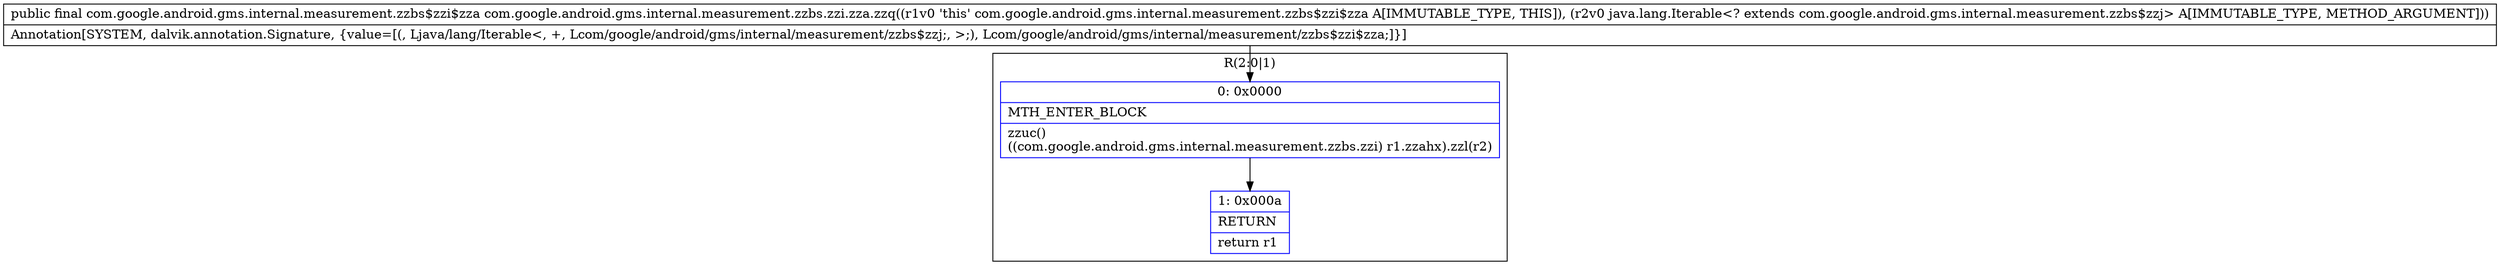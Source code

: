 digraph "CFG forcom.google.android.gms.internal.measurement.zzbs.zzi.zza.zzq(Ljava\/lang\/Iterable;)Lcom\/google\/android\/gms\/internal\/measurement\/zzbs$zzi$zza;" {
subgraph cluster_Region_1855764706 {
label = "R(2:0|1)";
node [shape=record,color=blue];
Node_0 [shape=record,label="{0\:\ 0x0000|MTH_ENTER_BLOCK\l|zzuc()\l((com.google.android.gms.internal.measurement.zzbs.zzi) r1.zzahx).zzl(r2)\l}"];
Node_1 [shape=record,label="{1\:\ 0x000a|RETURN\l|return r1\l}"];
}
MethodNode[shape=record,label="{public final com.google.android.gms.internal.measurement.zzbs$zzi$zza com.google.android.gms.internal.measurement.zzbs.zzi.zza.zzq((r1v0 'this' com.google.android.gms.internal.measurement.zzbs$zzi$zza A[IMMUTABLE_TYPE, THIS]), (r2v0 java.lang.Iterable\<? extends com.google.android.gms.internal.measurement.zzbs$zzj\> A[IMMUTABLE_TYPE, METHOD_ARGUMENT]))  | Annotation[SYSTEM, dalvik.annotation.Signature, \{value=[(, Ljava\/lang\/Iterable\<, +, Lcom\/google\/android\/gms\/internal\/measurement\/zzbs$zzj;, \>;), Lcom\/google\/android\/gms\/internal\/measurement\/zzbs$zzi$zza;]\}]\l}"];
MethodNode -> Node_0;
Node_0 -> Node_1;
}

